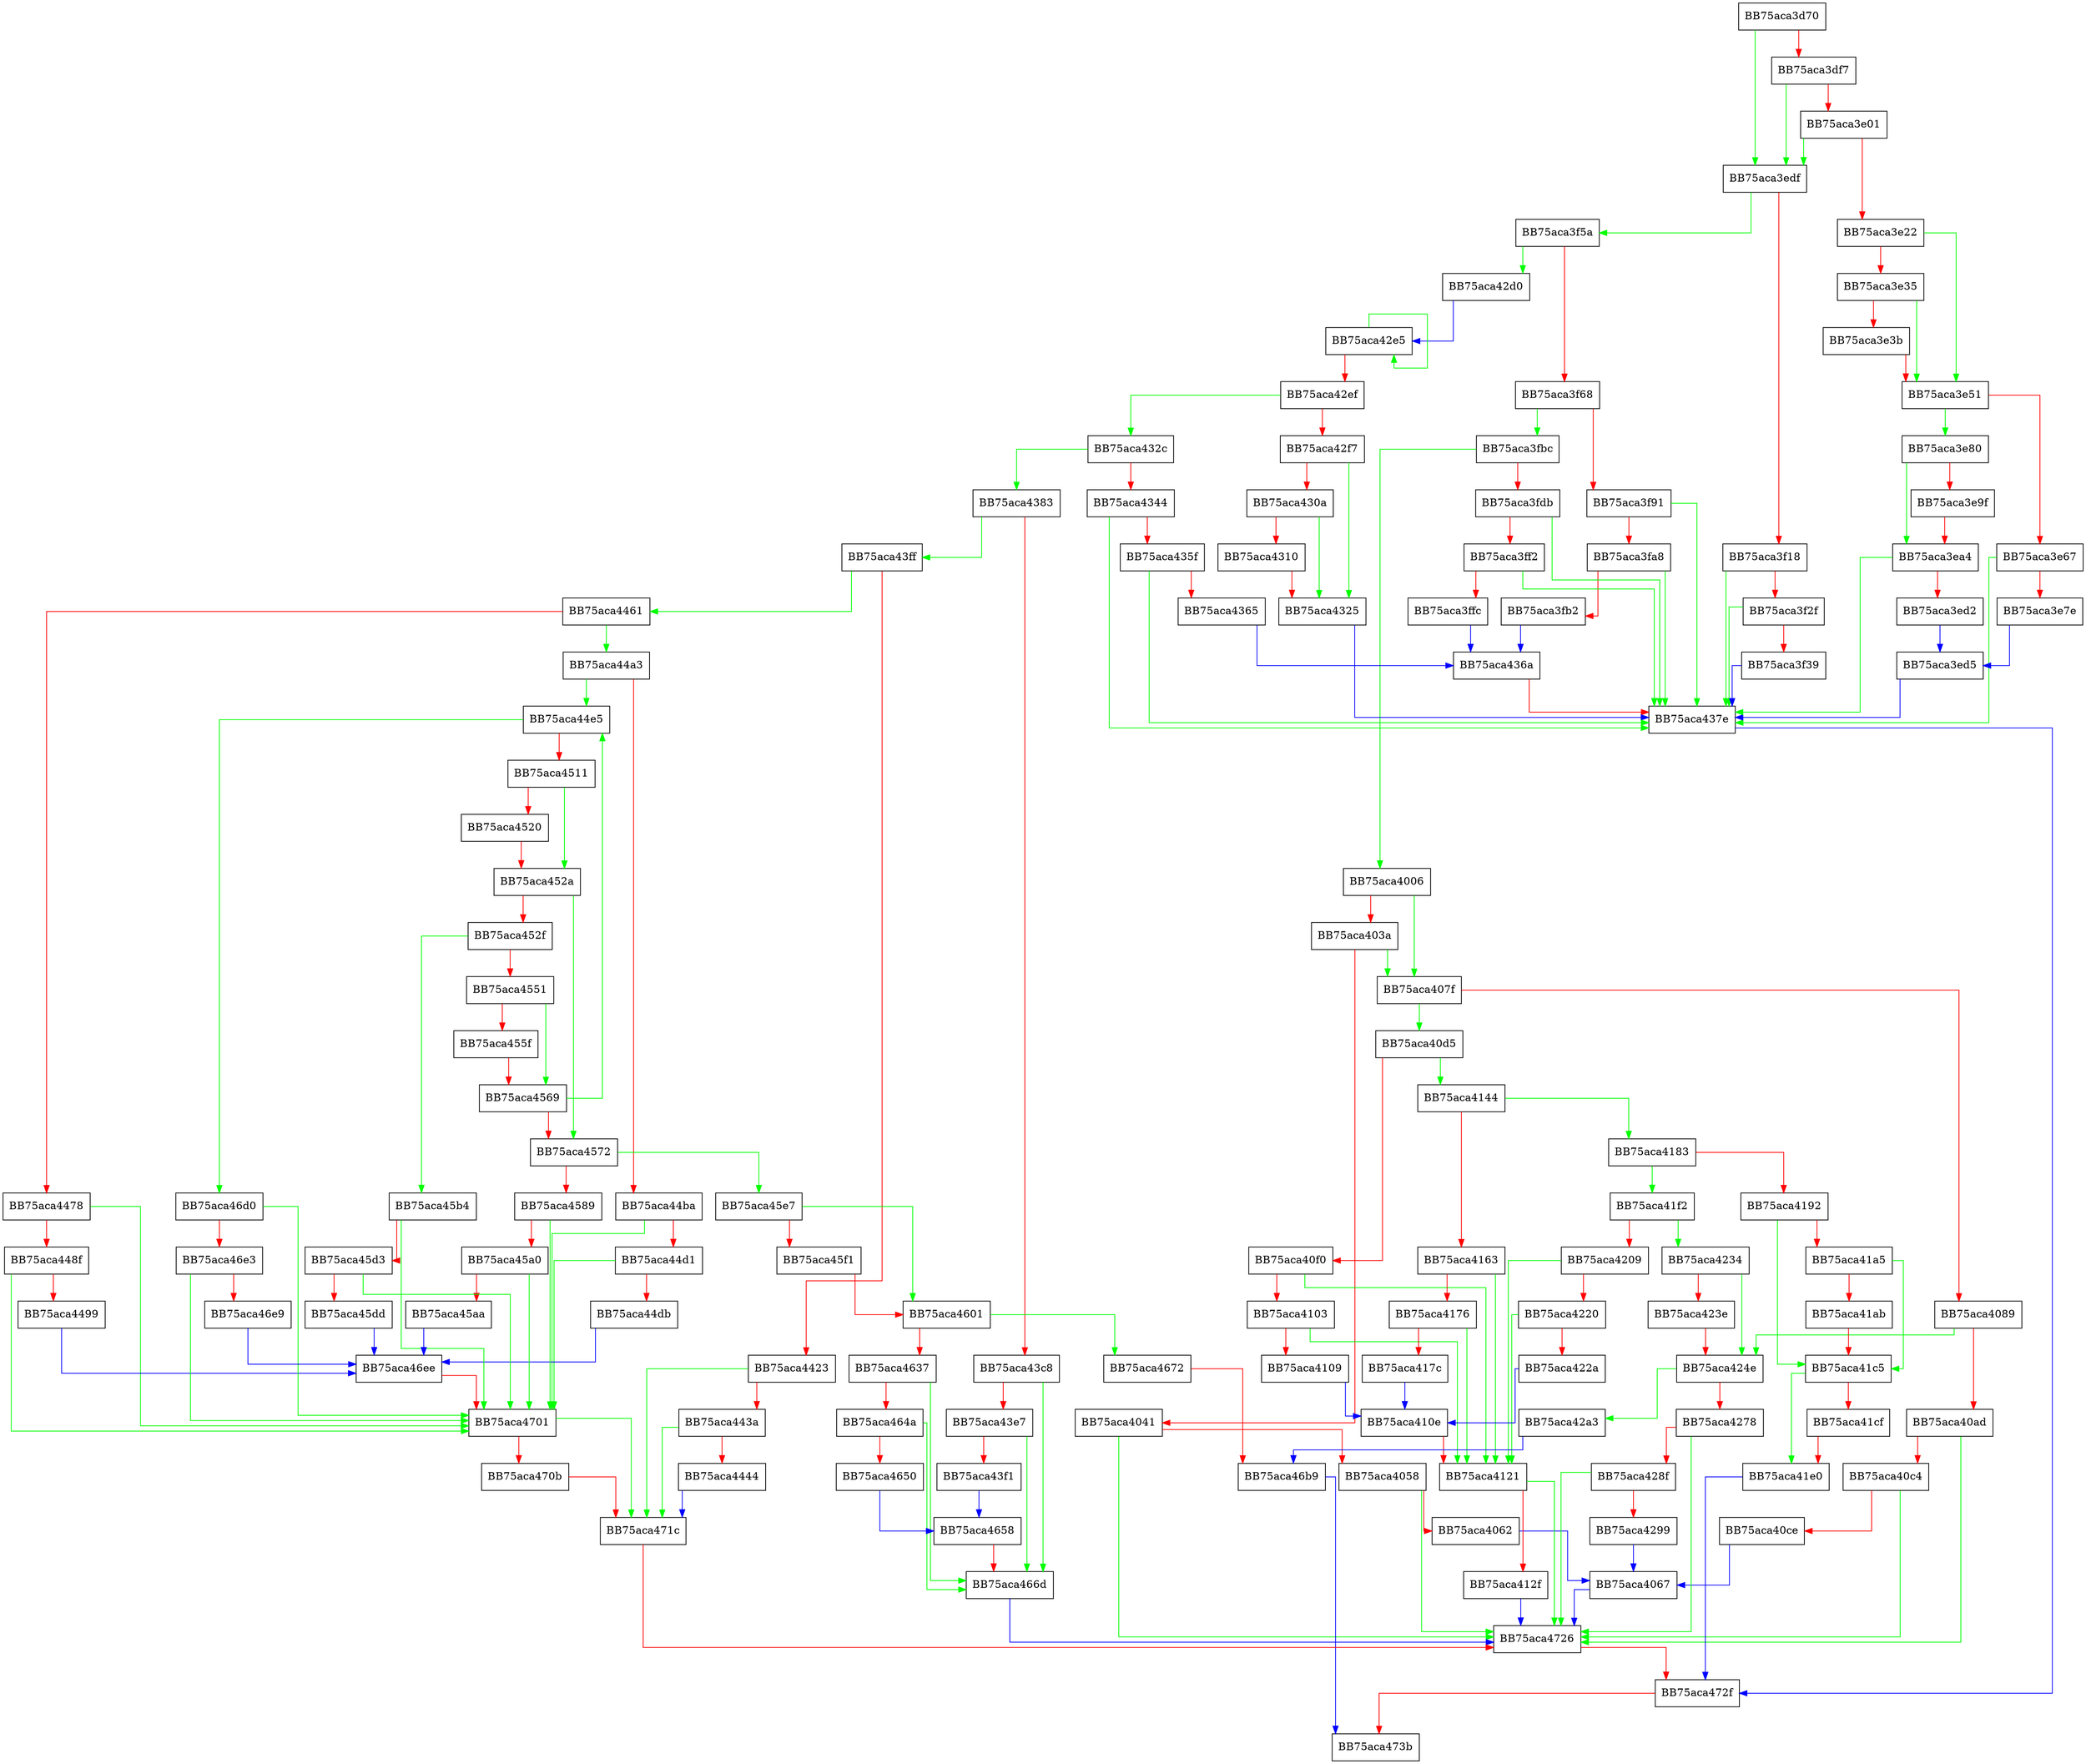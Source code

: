 digraph RestoreRegkey {
  node [shape="box"];
  graph [splines=ortho];
  BB75aca3d70 -> BB75aca3edf [color="green"];
  BB75aca3d70 -> BB75aca3df7 [color="red"];
  BB75aca3df7 -> BB75aca3edf [color="green"];
  BB75aca3df7 -> BB75aca3e01 [color="red"];
  BB75aca3e01 -> BB75aca3edf [color="green"];
  BB75aca3e01 -> BB75aca3e22 [color="red"];
  BB75aca3e22 -> BB75aca3e51 [color="green"];
  BB75aca3e22 -> BB75aca3e35 [color="red"];
  BB75aca3e35 -> BB75aca3e51 [color="green"];
  BB75aca3e35 -> BB75aca3e3b [color="red"];
  BB75aca3e3b -> BB75aca3e51 [color="red"];
  BB75aca3e51 -> BB75aca3e80 [color="green"];
  BB75aca3e51 -> BB75aca3e67 [color="red"];
  BB75aca3e67 -> BB75aca437e [color="green"];
  BB75aca3e67 -> BB75aca3e7e [color="red"];
  BB75aca3e7e -> BB75aca3ed5 [color="blue"];
  BB75aca3e80 -> BB75aca3ea4 [color="green"];
  BB75aca3e80 -> BB75aca3e9f [color="red"];
  BB75aca3e9f -> BB75aca3ea4 [color="red"];
  BB75aca3ea4 -> BB75aca437e [color="green"];
  BB75aca3ea4 -> BB75aca3ed2 [color="red"];
  BB75aca3ed2 -> BB75aca3ed5 [color="blue"];
  BB75aca3ed5 -> BB75aca437e [color="blue"];
  BB75aca3edf -> BB75aca3f5a [color="green"];
  BB75aca3edf -> BB75aca3f18 [color="red"];
  BB75aca3f18 -> BB75aca437e [color="green"];
  BB75aca3f18 -> BB75aca3f2f [color="red"];
  BB75aca3f2f -> BB75aca437e [color="green"];
  BB75aca3f2f -> BB75aca3f39 [color="red"];
  BB75aca3f39 -> BB75aca437e [color="blue"];
  BB75aca3f5a -> BB75aca42d0 [color="green"];
  BB75aca3f5a -> BB75aca3f68 [color="red"];
  BB75aca3f68 -> BB75aca3fbc [color="green"];
  BB75aca3f68 -> BB75aca3f91 [color="red"];
  BB75aca3f91 -> BB75aca437e [color="green"];
  BB75aca3f91 -> BB75aca3fa8 [color="red"];
  BB75aca3fa8 -> BB75aca437e [color="green"];
  BB75aca3fa8 -> BB75aca3fb2 [color="red"];
  BB75aca3fb2 -> BB75aca436a [color="blue"];
  BB75aca3fbc -> BB75aca4006 [color="green"];
  BB75aca3fbc -> BB75aca3fdb [color="red"];
  BB75aca3fdb -> BB75aca437e [color="green"];
  BB75aca3fdb -> BB75aca3ff2 [color="red"];
  BB75aca3ff2 -> BB75aca437e [color="green"];
  BB75aca3ff2 -> BB75aca3ffc [color="red"];
  BB75aca3ffc -> BB75aca436a [color="blue"];
  BB75aca4006 -> BB75aca407f [color="green"];
  BB75aca4006 -> BB75aca403a [color="red"];
  BB75aca403a -> BB75aca407f [color="green"];
  BB75aca403a -> BB75aca4041 [color="red"];
  BB75aca4041 -> BB75aca4726 [color="green"];
  BB75aca4041 -> BB75aca4058 [color="red"];
  BB75aca4058 -> BB75aca4726 [color="green"];
  BB75aca4058 -> BB75aca4062 [color="red"];
  BB75aca4062 -> BB75aca4067 [color="blue"];
  BB75aca4067 -> BB75aca4726 [color="blue"];
  BB75aca407f -> BB75aca40d5 [color="green"];
  BB75aca407f -> BB75aca4089 [color="red"];
  BB75aca4089 -> BB75aca424e [color="green"];
  BB75aca4089 -> BB75aca40ad [color="red"];
  BB75aca40ad -> BB75aca4726 [color="green"];
  BB75aca40ad -> BB75aca40c4 [color="red"];
  BB75aca40c4 -> BB75aca4726 [color="green"];
  BB75aca40c4 -> BB75aca40ce [color="red"];
  BB75aca40ce -> BB75aca4067 [color="blue"];
  BB75aca40d5 -> BB75aca4144 [color="green"];
  BB75aca40d5 -> BB75aca40f0 [color="red"];
  BB75aca40f0 -> BB75aca4121 [color="green"];
  BB75aca40f0 -> BB75aca4103 [color="red"];
  BB75aca4103 -> BB75aca4121 [color="green"];
  BB75aca4103 -> BB75aca4109 [color="red"];
  BB75aca4109 -> BB75aca410e [color="blue"];
  BB75aca410e -> BB75aca4121 [color="red"];
  BB75aca4121 -> BB75aca4726 [color="green"];
  BB75aca4121 -> BB75aca412f [color="red"];
  BB75aca412f -> BB75aca4726 [color="blue"];
  BB75aca4144 -> BB75aca4183 [color="green"];
  BB75aca4144 -> BB75aca4163 [color="red"];
  BB75aca4163 -> BB75aca4121 [color="green"];
  BB75aca4163 -> BB75aca4176 [color="red"];
  BB75aca4176 -> BB75aca4121 [color="green"];
  BB75aca4176 -> BB75aca417c [color="red"];
  BB75aca417c -> BB75aca410e [color="blue"];
  BB75aca4183 -> BB75aca41f2 [color="green"];
  BB75aca4183 -> BB75aca4192 [color="red"];
  BB75aca4192 -> BB75aca41c5 [color="green"];
  BB75aca4192 -> BB75aca41a5 [color="red"];
  BB75aca41a5 -> BB75aca41c5 [color="green"];
  BB75aca41a5 -> BB75aca41ab [color="red"];
  BB75aca41ab -> BB75aca41c5 [color="red"];
  BB75aca41c5 -> BB75aca41e0 [color="green"];
  BB75aca41c5 -> BB75aca41cf [color="red"];
  BB75aca41cf -> BB75aca41e0 [color="red"];
  BB75aca41e0 -> BB75aca472f [color="blue"];
  BB75aca41f2 -> BB75aca4234 [color="green"];
  BB75aca41f2 -> BB75aca4209 [color="red"];
  BB75aca4209 -> BB75aca4121 [color="green"];
  BB75aca4209 -> BB75aca4220 [color="red"];
  BB75aca4220 -> BB75aca4121 [color="green"];
  BB75aca4220 -> BB75aca422a [color="red"];
  BB75aca422a -> BB75aca410e [color="blue"];
  BB75aca4234 -> BB75aca424e [color="green"];
  BB75aca4234 -> BB75aca423e [color="red"];
  BB75aca423e -> BB75aca424e [color="red"];
  BB75aca424e -> BB75aca42a3 [color="green"];
  BB75aca424e -> BB75aca4278 [color="red"];
  BB75aca4278 -> BB75aca4726 [color="green"];
  BB75aca4278 -> BB75aca428f [color="red"];
  BB75aca428f -> BB75aca4726 [color="green"];
  BB75aca428f -> BB75aca4299 [color="red"];
  BB75aca4299 -> BB75aca4067 [color="blue"];
  BB75aca42a3 -> BB75aca46b9 [color="blue"];
  BB75aca42d0 -> BB75aca42e5 [color="blue"];
  BB75aca42e5 -> BB75aca42e5 [color="green"];
  BB75aca42e5 -> BB75aca42ef [color="red"];
  BB75aca42ef -> BB75aca432c [color="green"];
  BB75aca42ef -> BB75aca42f7 [color="red"];
  BB75aca42f7 -> BB75aca4325 [color="green"];
  BB75aca42f7 -> BB75aca430a [color="red"];
  BB75aca430a -> BB75aca4325 [color="green"];
  BB75aca430a -> BB75aca4310 [color="red"];
  BB75aca4310 -> BB75aca4325 [color="red"];
  BB75aca4325 -> BB75aca437e [color="blue"];
  BB75aca432c -> BB75aca4383 [color="green"];
  BB75aca432c -> BB75aca4344 [color="red"];
  BB75aca4344 -> BB75aca437e [color="green"];
  BB75aca4344 -> BB75aca435f [color="red"];
  BB75aca435f -> BB75aca437e [color="green"];
  BB75aca435f -> BB75aca4365 [color="red"];
  BB75aca4365 -> BB75aca436a [color="blue"];
  BB75aca436a -> BB75aca437e [color="red"];
  BB75aca437e -> BB75aca472f [color="blue"];
  BB75aca4383 -> BB75aca43ff [color="green"];
  BB75aca4383 -> BB75aca43c8 [color="red"];
  BB75aca43c8 -> BB75aca466d [color="green"];
  BB75aca43c8 -> BB75aca43e7 [color="red"];
  BB75aca43e7 -> BB75aca466d [color="green"];
  BB75aca43e7 -> BB75aca43f1 [color="red"];
  BB75aca43f1 -> BB75aca4658 [color="blue"];
  BB75aca43ff -> BB75aca4461 [color="green"];
  BB75aca43ff -> BB75aca4423 [color="red"];
  BB75aca4423 -> BB75aca471c [color="green"];
  BB75aca4423 -> BB75aca443a [color="red"];
  BB75aca443a -> BB75aca471c [color="green"];
  BB75aca443a -> BB75aca4444 [color="red"];
  BB75aca4444 -> BB75aca471c [color="blue"];
  BB75aca4461 -> BB75aca44a3 [color="green"];
  BB75aca4461 -> BB75aca4478 [color="red"];
  BB75aca4478 -> BB75aca4701 [color="green"];
  BB75aca4478 -> BB75aca448f [color="red"];
  BB75aca448f -> BB75aca4701 [color="green"];
  BB75aca448f -> BB75aca4499 [color="red"];
  BB75aca4499 -> BB75aca46ee [color="blue"];
  BB75aca44a3 -> BB75aca44e5 [color="green"];
  BB75aca44a3 -> BB75aca44ba [color="red"];
  BB75aca44ba -> BB75aca4701 [color="green"];
  BB75aca44ba -> BB75aca44d1 [color="red"];
  BB75aca44d1 -> BB75aca4701 [color="green"];
  BB75aca44d1 -> BB75aca44db [color="red"];
  BB75aca44db -> BB75aca46ee [color="blue"];
  BB75aca44e5 -> BB75aca46d0 [color="green"];
  BB75aca44e5 -> BB75aca4511 [color="red"];
  BB75aca4511 -> BB75aca452a [color="green"];
  BB75aca4511 -> BB75aca4520 [color="red"];
  BB75aca4520 -> BB75aca452a [color="red"];
  BB75aca452a -> BB75aca4572 [color="green"];
  BB75aca452a -> BB75aca452f [color="red"];
  BB75aca452f -> BB75aca45b4 [color="green"];
  BB75aca452f -> BB75aca4551 [color="red"];
  BB75aca4551 -> BB75aca4569 [color="green"];
  BB75aca4551 -> BB75aca455f [color="red"];
  BB75aca455f -> BB75aca4569 [color="red"];
  BB75aca4569 -> BB75aca44e5 [color="green"];
  BB75aca4569 -> BB75aca4572 [color="red"];
  BB75aca4572 -> BB75aca45e7 [color="green"];
  BB75aca4572 -> BB75aca4589 [color="red"];
  BB75aca4589 -> BB75aca4701 [color="green"];
  BB75aca4589 -> BB75aca45a0 [color="red"];
  BB75aca45a0 -> BB75aca4701 [color="green"];
  BB75aca45a0 -> BB75aca45aa [color="red"];
  BB75aca45aa -> BB75aca46ee [color="blue"];
  BB75aca45b4 -> BB75aca4701 [color="green"];
  BB75aca45b4 -> BB75aca45d3 [color="red"];
  BB75aca45d3 -> BB75aca4701 [color="green"];
  BB75aca45d3 -> BB75aca45dd [color="red"];
  BB75aca45dd -> BB75aca46ee [color="blue"];
  BB75aca45e7 -> BB75aca4601 [color="green"];
  BB75aca45e7 -> BB75aca45f1 [color="red"];
  BB75aca45f1 -> BB75aca4601 [color="red"];
  BB75aca4601 -> BB75aca4672 [color="green"];
  BB75aca4601 -> BB75aca4637 [color="red"];
  BB75aca4637 -> BB75aca466d [color="green"];
  BB75aca4637 -> BB75aca464a [color="red"];
  BB75aca464a -> BB75aca466d [color="green"];
  BB75aca464a -> BB75aca4650 [color="red"];
  BB75aca4650 -> BB75aca4658 [color="blue"];
  BB75aca4658 -> BB75aca466d [color="red"];
  BB75aca466d -> BB75aca4726 [color="blue"];
  BB75aca4672 -> BB75aca46b9 [color="red"];
  BB75aca46b9 -> BB75aca473b [color="blue"];
  BB75aca46d0 -> BB75aca4701 [color="green"];
  BB75aca46d0 -> BB75aca46e3 [color="red"];
  BB75aca46e3 -> BB75aca4701 [color="green"];
  BB75aca46e3 -> BB75aca46e9 [color="red"];
  BB75aca46e9 -> BB75aca46ee [color="blue"];
  BB75aca46ee -> BB75aca4701 [color="red"];
  BB75aca4701 -> BB75aca471c [color="green"];
  BB75aca4701 -> BB75aca470b [color="red"];
  BB75aca470b -> BB75aca471c [color="red"];
  BB75aca471c -> BB75aca4726 [color="red"];
  BB75aca4726 -> BB75aca472f [color="red"];
  BB75aca472f -> BB75aca473b [color="red"];
}